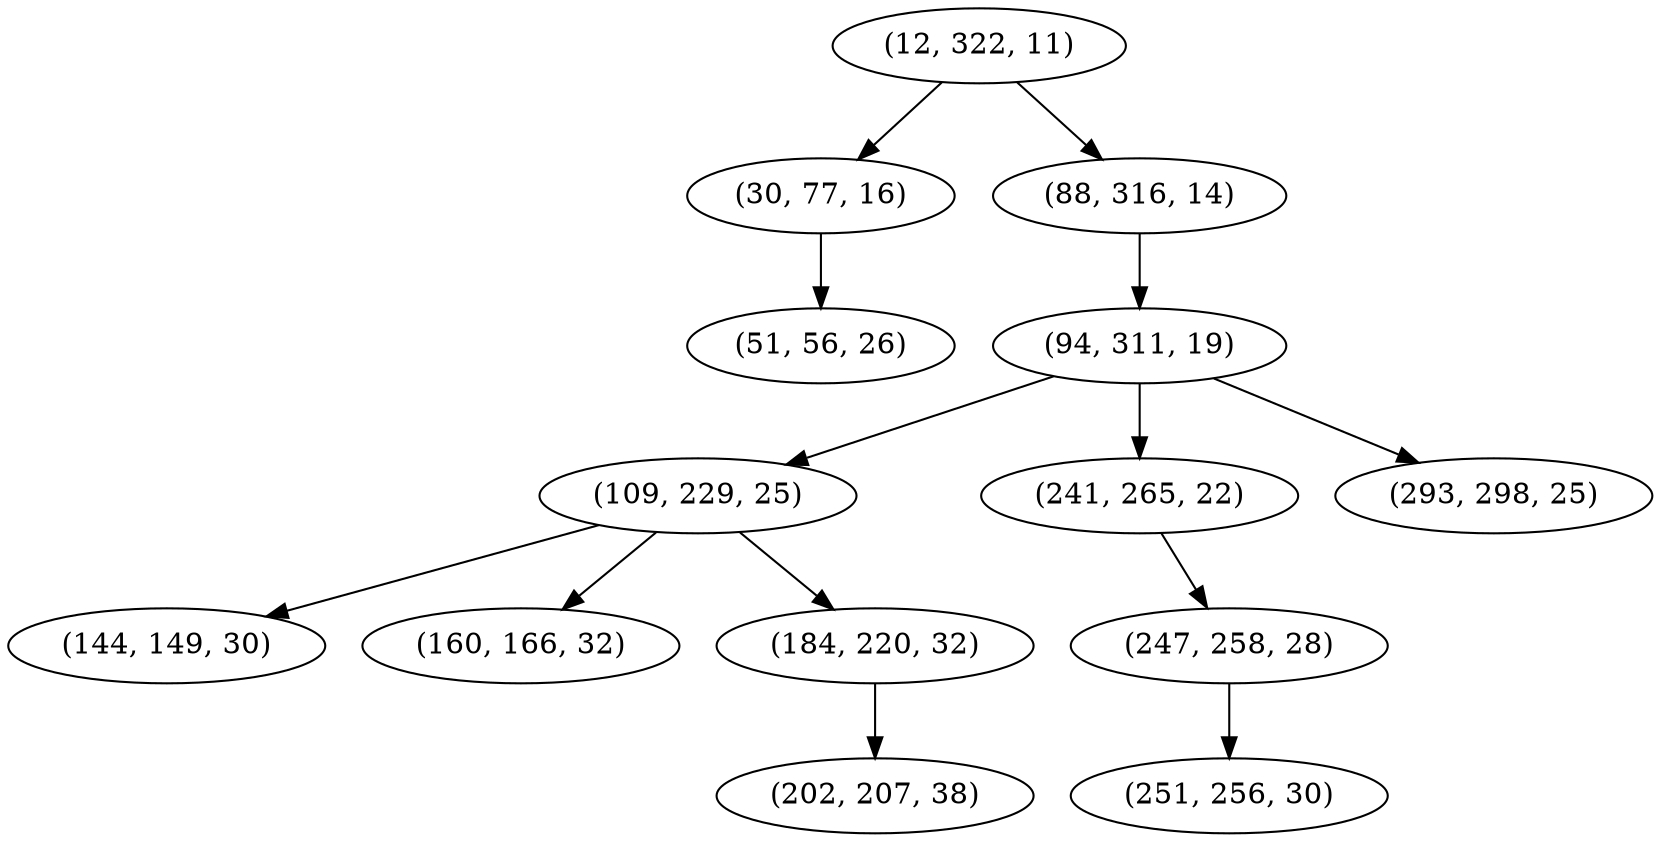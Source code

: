 digraph tree {
    "(12, 322, 11)";
    "(30, 77, 16)";
    "(51, 56, 26)";
    "(88, 316, 14)";
    "(94, 311, 19)";
    "(109, 229, 25)";
    "(144, 149, 30)";
    "(160, 166, 32)";
    "(184, 220, 32)";
    "(202, 207, 38)";
    "(241, 265, 22)";
    "(247, 258, 28)";
    "(251, 256, 30)";
    "(293, 298, 25)";
    "(12, 322, 11)" -> "(30, 77, 16)";
    "(12, 322, 11)" -> "(88, 316, 14)";
    "(30, 77, 16)" -> "(51, 56, 26)";
    "(88, 316, 14)" -> "(94, 311, 19)";
    "(94, 311, 19)" -> "(109, 229, 25)";
    "(94, 311, 19)" -> "(241, 265, 22)";
    "(94, 311, 19)" -> "(293, 298, 25)";
    "(109, 229, 25)" -> "(144, 149, 30)";
    "(109, 229, 25)" -> "(160, 166, 32)";
    "(109, 229, 25)" -> "(184, 220, 32)";
    "(184, 220, 32)" -> "(202, 207, 38)";
    "(241, 265, 22)" -> "(247, 258, 28)";
    "(247, 258, 28)" -> "(251, 256, 30)";
}
